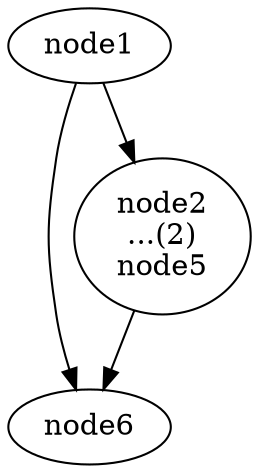digraph G {
  graph [name="parallel1x4-compact"]
node1;
node6;
"node2
...(2)
node5" [label="node2
...(2)
node5"];
node1->node6 ;
node1->"node2
...(2)
node5" ;
"node2
...(2)
node5"->node6 ;
}
